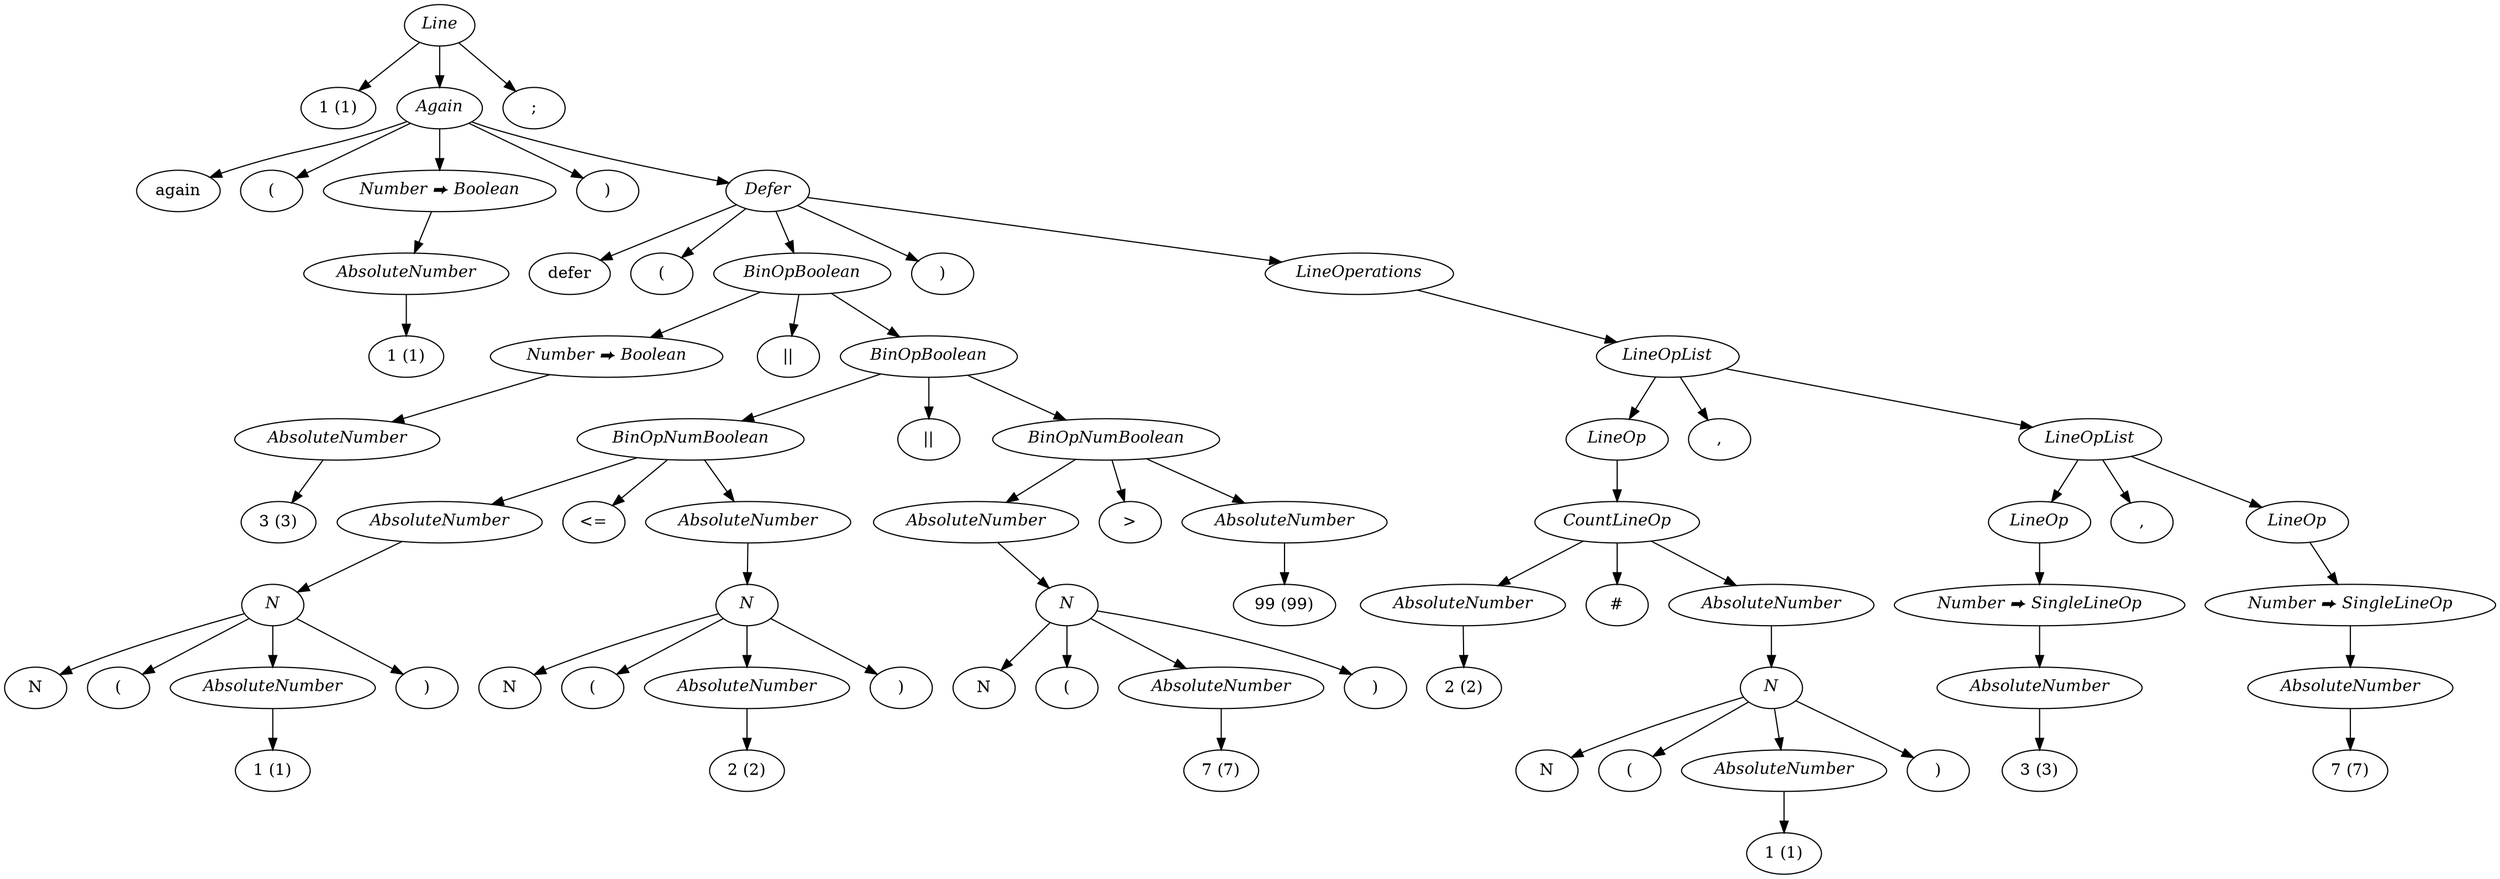 digraph {
  "0x0_58_Line" [label=<<I>Line</I>>];
  "0x0_58_Line" -> "0x0_1";
  "0x0_1" [label="1 (1)"];
  "0x0_58_Line" -> "0x2_55_Again";
  "0x2_55_Again" [label=<<I>Again</I>>];
  "0x2_55_Again" -> "0x2_5";
  "0x2_5" [label="again"];
  "0x2_55_Again" -> "0x8_1";
  "0x8_1" [label="("];
  "0x2_55_Again" -> "0x9_1_AbsoluteNumber_NumToBool";
  "0x9_1_AbsoluteNumber_NumToBool" [label=<<I>Number ⮕ Boolean</I>>];
  "0x9_1_AbsoluteNumber_NumToBool" -> "0x9_1_AbsoluteNumber";
  "0x9_1_AbsoluteNumber" [label=<<I>AbsoluteNumber</I>>];
  "0x9_1_AbsoluteNumber" -> "0x9_1";
  "0x9_1" [label="1 (1)"];
  "0x2_55_Again" -> "0xa_1";
  "0xa_1" [label=")"];
  "0x2_55_Again" -> "0xc_45_Defer";
  "0xc_45_Defer" [label=<<I>Defer</I>>];
  "0xc_45_Defer" -> "0xc_5";
  "0xc_5" [label="defer"];
  "0xc_45_Defer" -> "0x12_1";
  "0x12_1" [label="("];
  "0xc_45_Defer" -> "0x13_26_BinOpBoolean";
  "0x13_26_BinOpBoolean" [label=<<I>BinOpBoolean</I>>];
  "0x13_26_BinOpBoolean" -> "0x13_1_AbsoluteNumber_NumToBool";
  "0x13_1_AbsoluteNumber_NumToBool" [label=<<I>Number ⮕ Boolean</I>>];
  "0x13_1_AbsoluteNumber_NumToBool" -> "0x13_1_AbsoluteNumber";
  "0x13_1_AbsoluteNumber" [label=<<I>AbsoluteNumber</I>>];
  "0x13_1_AbsoluteNumber" -> "0x13_1";
  "0x13_1" [label="3 (3)"];
  "0x13_26_BinOpBoolean" -> "0x15_2";
  "0x15_2" [label="||"];
  "0x13_26_BinOpBoolean" -> "0x18_21_BinOpBoolean";
  "0x18_21_BinOpBoolean" [label=<<I>BinOpBoolean</I>>];
  "0x18_21_BinOpBoolean" -> "0x18_10_BinOpNumBoolean";
  "0x18_10_BinOpNumBoolean" [label=<<I>BinOpNumBoolean</I>>];
  "0x18_10_BinOpNumBoolean" -> "0x18_4_AbsoluteNumber";
  "0x18_4_AbsoluteNumber" [label=<<I>AbsoluteNumber</I>>];
  "0x18_4_AbsoluteNumber" -> "0x18_4_N";
  "0x18_4_N" [label=<<I>N</I>>];
  "0x18_4_N" -> "0x18_1";
  "0x18_1" [label="N"];
  "0x18_4_N" -> "0x19_1";
  "0x19_1" [label="("];
  "0x18_4_N" -> "0x1a_1_AbsoluteNumber";
  "0x1a_1_AbsoluteNumber" [label=<<I>AbsoluteNumber</I>>];
  "0x1a_1_AbsoluteNumber" -> "0x1a_1";
  "0x1a_1" [label="1 (1)"];
  "0x18_4_N" -> "0x1b_1";
  "0x1b_1" [label=")"];
  "0x18_10_BinOpNumBoolean" -> "0x1c_2";
  "0x1c_2" [label="<="];
  "0x18_10_BinOpNumBoolean" -> "0x1e_4_AbsoluteNumber";
  "0x1e_4_AbsoluteNumber" [label=<<I>AbsoluteNumber</I>>];
  "0x1e_4_AbsoluteNumber" -> "0x1e_4_N";
  "0x1e_4_N" [label=<<I>N</I>>];
  "0x1e_4_N" -> "0x1e_1";
  "0x1e_1" [label="N"];
  "0x1e_4_N" -> "0x1f_1";
  "0x1f_1" [label="("];
  "0x1e_4_N" -> "0x20_1_AbsoluteNumber";
  "0x20_1_AbsoluteNumber" [label=<<I>AbsoluteNumber</I>>];
  "0x20_1_AbsoluteNumber" -> "0x20_1";
  "0x20_1" [label="2 (2)"];
  "0x1e_4_N" -> "0x21_1";
  "0x21_1" [label=")"];
  "0x18_21_BinOpBoolean" -> "0x23_2";
  "0x23_2" [label="||"];
  "0x18_21_BinOpBoolean" -> "0x26_7_BinOpNumBoolean";
  "0x26_7_BinOpNumBoolean" [label=<<I>BinOpNumBoolean</I>>];
  "0x26_7_BinOpNumBoolean" -> "0x26_4_AbsoluteNumber";
  "0x26_4_AbsoluteNumber" [label=<<I>AbsoluteNumber</I>>];
  "0x26_4_AbsoluteNumber" -> "0x26_4_N";
  "0x26_4_N" [label=<<I>N</I>>];
  "0x26_4_N" -> "0x26_1";
  "0x26_1" [label="N"];
  "0x26_4_N" -> "0x27_1";
  "0x27_1" [label="("];
  "0x26_4_N" -> "0x28_1_AbsoluteNumber";
  "0x28_1_AbsoluteNumber" [label=<<I>AbsoluteNumber</I>>];
  "0x28_1_AbsoluteNumber" -> "0x28_1";
  "0x28_1" [label="7 (7)"];
  "0x26_4_N" -> "0x29_1";
  "0x29_1" [label=")"];
  "0x26_7_BinOpNumBoolean" -> "0x2a_1";
  "0x2a_1" [label=">"];
  "0x26_7_BinOpNumBoolean" -> "0x2b_2_AbsoluteNumber";
  "0x2b_2_AbsoluteNumber" [label=<<I>AbsoluteNumber</I>>];
  "0x2b_2_AbsoluteNumber" -> "0x2b_2";
  "0x2b_2" [label="99 (99)"];
  "0xc_45_Defer" -> "0x2d_1";
  "0x2d_1" [label=")"];
  "0xc_45_Defer" -> "0x2f_10_LineOperations";
  "0x2f_10_LineOperations" [label=<<I>LineOperations</I>>];
  "0x2f_10_LineOperations" -> "0x2f_10_LineOpList";
  "0x2f_10_LineOpList" [label=<<I>LineOpList</I>>];
  "0x2f_10_LineOpList" -> "0x2f_6_LineOp";
  "0x2f_6_LineOp" [label=<<I>LineOp</I>>];
  "0x2f_6_LineOp" -> "0x2f_6_CountLineOp";
  "0x2f_6_CountLineOp" [label=<<I>CountLineOp</I>>];
  "0x2f_6_CountLineOp" -> "0x2f_1_AbsoluteNumber";
  "0x2f_1_AbsoluteNumber" [label=<<I>AbsoluteNumber</I>>];
  "0x2f_1_AbsoluteNumber" -> "0x2f_1";
  "0x2f_1" [label="2 (2)"];
  "0x2f_6_CountLineOp" -> "0x30_1";
  "0x30_1" [label="#"];
  "0x2f_6_CountLineOp" -> "0x31_4_AbsoluteNumber";
  "0x31_4_AbsoluteNumber" [label=<<I>AbsoluteNumber</I>>];
  "0x31_4_AbsoluteNumber" -> "0x31_4_N";
  "0x31_4_N" [label=<<I>N</I>>];
  "0x31_4_N" -> "0x31_1";
  "0x31_1" [label="N"];
  "0x31_4_N" -> "0x32_1";
  "0x32_1" [label="("];
  "0x31_4_N" -> "0x33_1_AbsoluteNumber";
  "0x33_1_AbsoluteNumber" [label=<<I>AbsoluteNumber</I>>];
  "0x33_1_AbsoluteNumber" -> "0x33_1";
  "0x33_1" [label="1 (1)"];
  "0x31_4_N" -> "0x34_1";
  "0x34_1" [label=")"];
  "0x2f_10_LineOpList" -> "0x35_1";
  "0x35_1" [label=","];
  "0x2f_10_LineOpList" -> "0x36_3_LineOpList";
  "0x36_3_LineOpList" [label=<<I>LineOpList</I>>];
  "0x36_3_LineOpList" -> "0x36_1_LineOp";
  "0x36_1_LineOp" [label=<<I>LineOp</I>>];
  "0x36_1_LineOp" -> "0x36_1_AbsoluteNumber_NumToLineOp";
  "0x36_1_AbsoluteNumber_NumToLineOp" [label=<<I>Number ⮕ SingleLineOp</I>>];
  "0x36_1_AbsoluteNumber_NumToLineOp" -> "0x36_1_AbsoluteNumber";
  "0x36_1_AbsoluteNumber" [label=<<I>AbsoluteNumber</I>>];
  "0x36_1_AbsoluteNumber" -> "0x36_1";
  "0x36_1" [label="3 (3)"];
  "0x36_3_LineOpList" -> "0x37_1";
  "0x37_1" [label=","];
  "0x36_3_LineOpList" -> "0x38_1_LineOp";
  "0x38_1_LineOp" [label=<<I>LineOp</I>>];
  "0x38_1_LineOp" -> "0x38_1_AbsoluteNumber_NumToLineOp";
  "0x38_1_AbsoluteNumber_NumToLineOp" [label=<<I>Number ⮕ SingleLineOp</I>>];
  "0x38_1_AbsoluteNumber_NumToLineOp" -> "0x38_1_AbsoluteNumber";
  "0x38_1_AbsoluteNumber" [label=<<I>AbsoluteNumber</I>>];
  "0x38_1_AbsoluteNumber" -> "0x38_1";
  "0x38_1" [label="7 (7)"];
  "0x0_58_Line" -> "0x39_1";
  "0x39_1" [label=";"];
}
